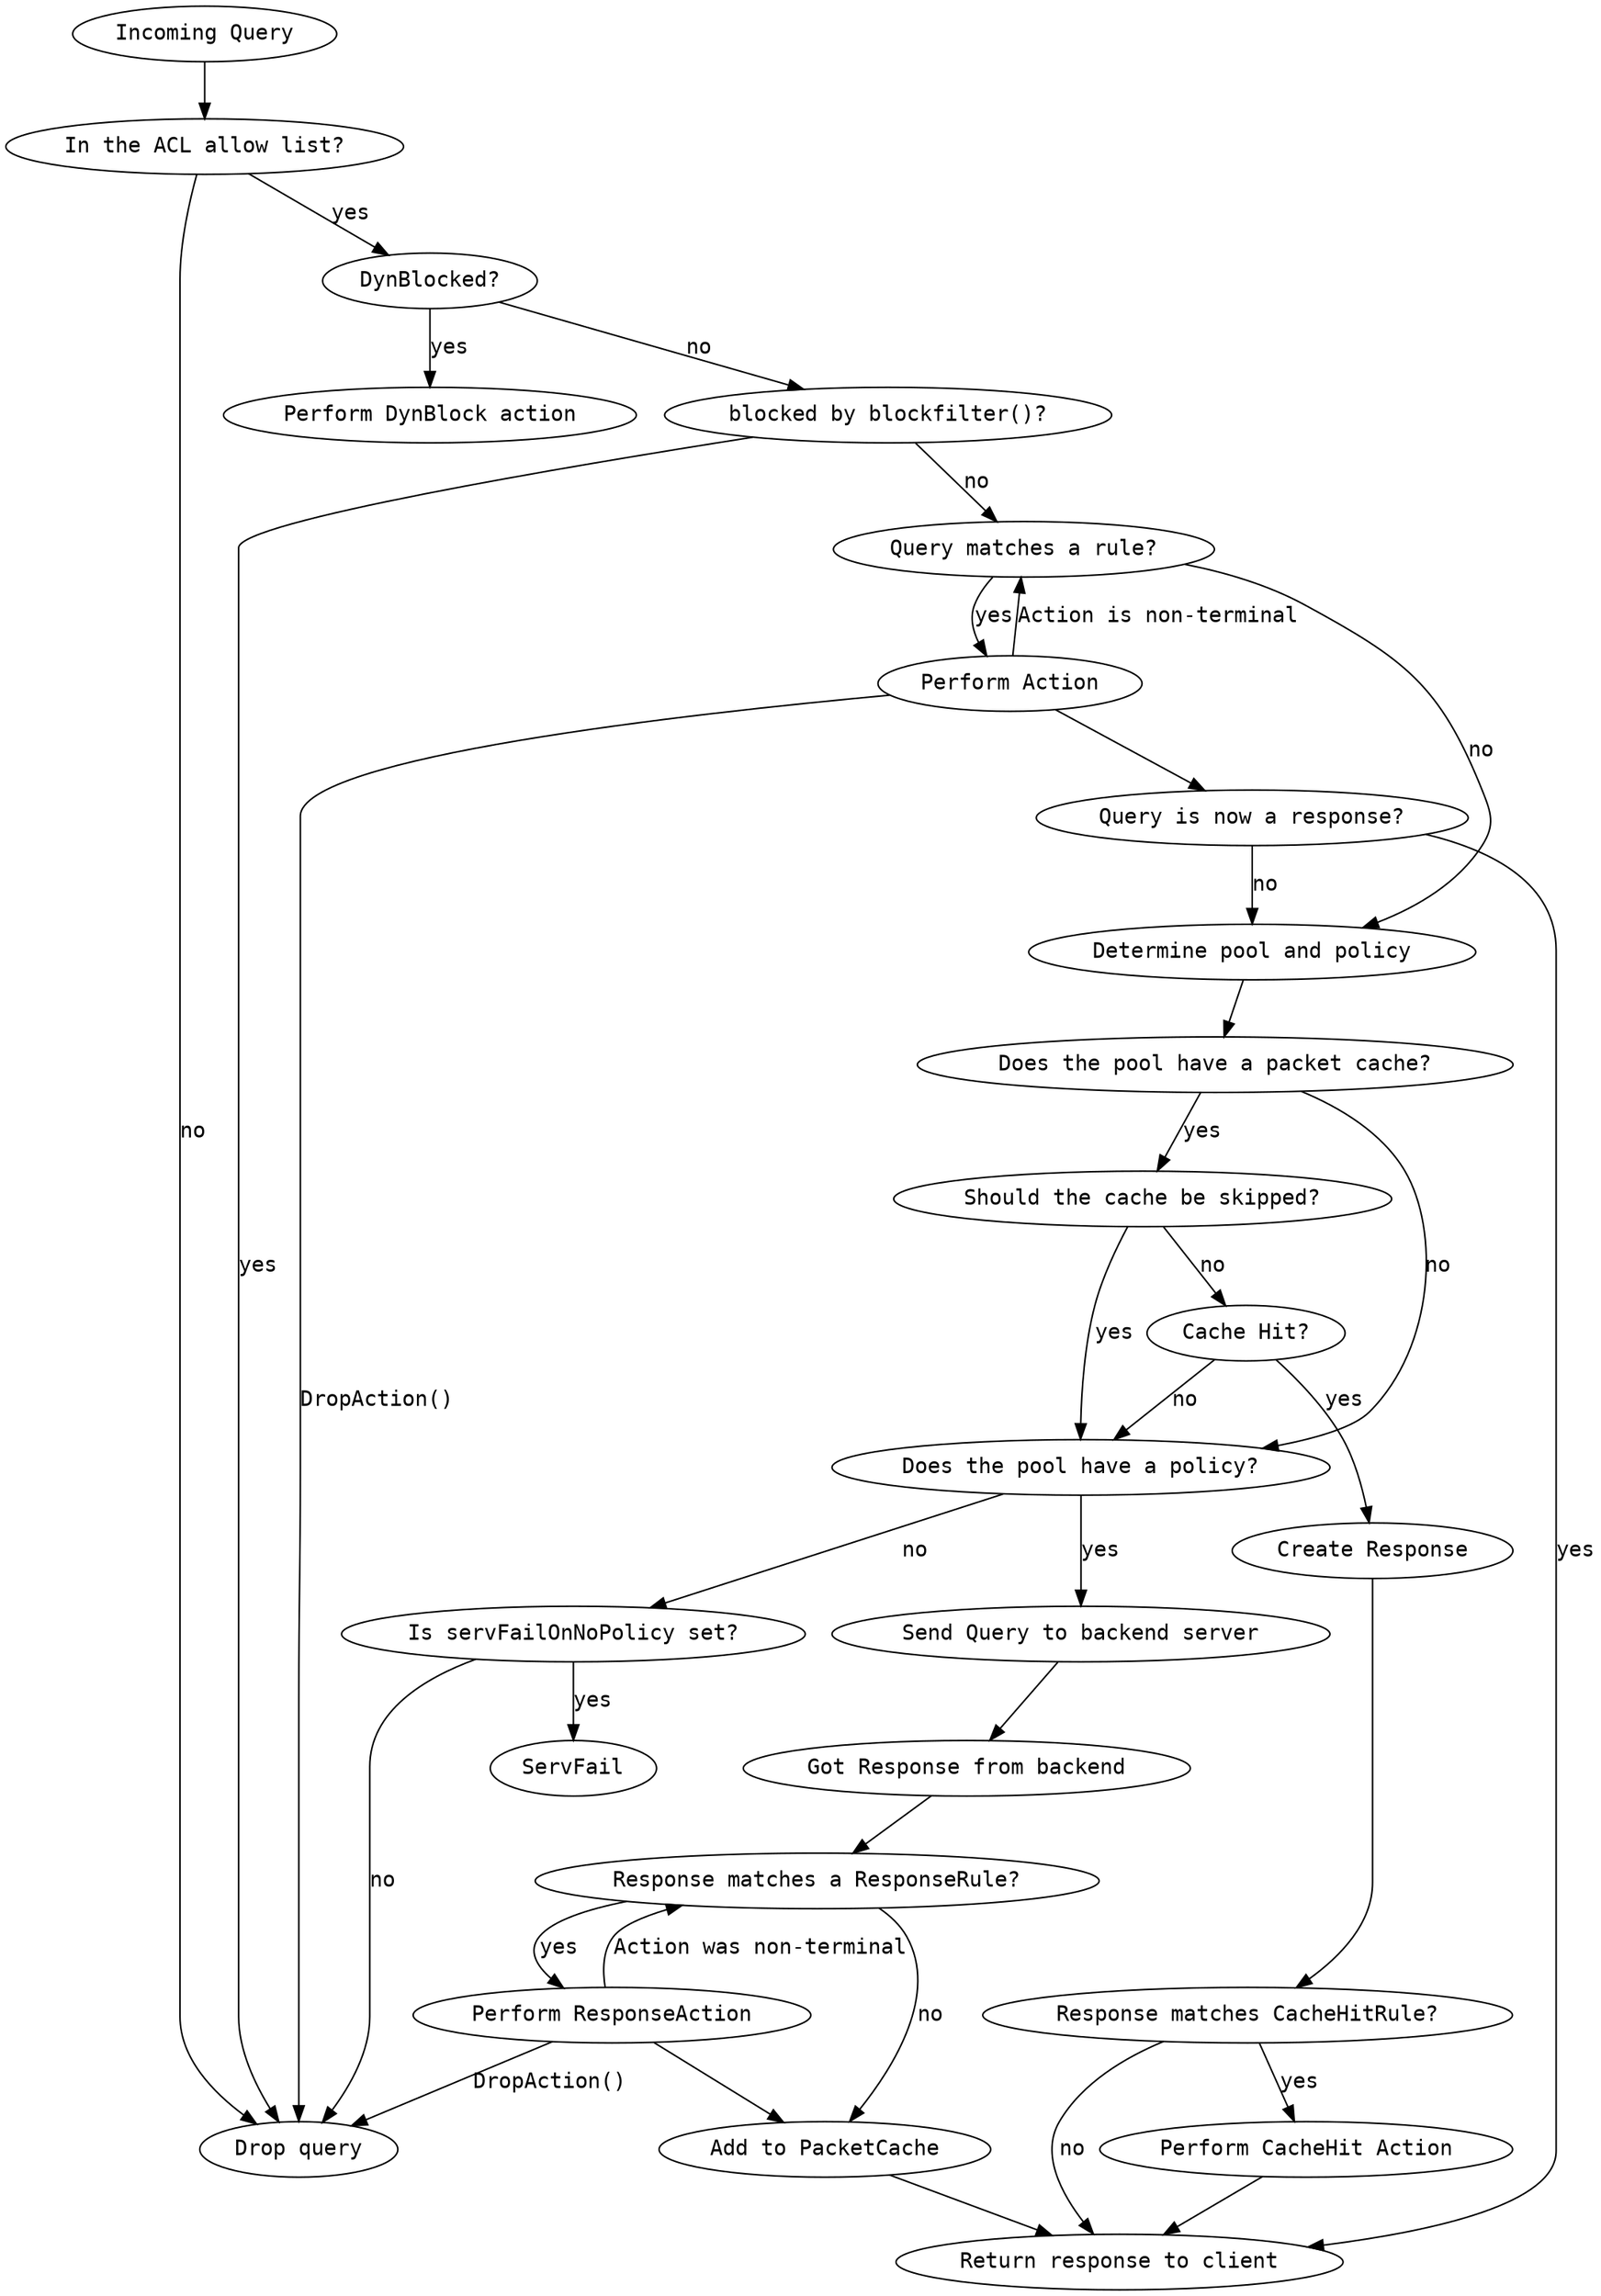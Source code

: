 digraph {
  graph [fontname = "monospace"];
  node [fontname = "monospace"];
  edge [fontname = "monospace"];

  Drop [label="Drop query"];

  Incoming_Query [label="Incoming Query"];

  Allowed_ACL [label="In the ACL allow list?"];

  Incoming_Query -> Allowed_ACL;
  Allowed_ACL -> Drop [label="no"];
  Allowed_ACL -> Dynamically_Blocked [label="yes"];

  Dynamically_Blocked [label="DynBlocked?"];
  Perform_DynBlock_Action [label="Perform DynBlock action"];
  BlockFilter [label="blocked by blockfilter()?"];
  MatchRules [label="Query matches a rule?"];


  Dynamically_Blocked -> Perform_DynBlock_Action [label="yes"];
  Dynamically_Blocked -> BlockFilter [label="no"];

  BlockFilter -> Drop [label="yes"];
  BlockFilter -> MatchRules [label="no"];

  MatchRules -> "Perform Action" [label="yes"];
  MatchRules -> DeterminePool [label="no"];
  DeterminePool [label="Determine pool and policy"];

  "Perform Action" -> IsResponse;
  "Perform Action" -> MatchRules [label="Action is non-terminal"];
  "Perform Action" -> Drop [label="DropAction()"];

  IsResponse [label="Query is now a response?"];

  IsResponse -> "Return response to client" [label="yes"];
  IsResponse -> DeterminePool [label="no"];

  HasCache [label="Does the pool have a packet cache?"];
  skipCache [label="Should the cache be skipped?"];

  DeterminePool -> HasCache;
  HasCache -> skipCache [label="yes"];
  HasCache -> HasPolicy [label="no"];

  skipCache -> HasPolicy [label="yes"];
  skipCache -> CacheHit [label="no"];

  CacheHit [label="Cache Hit?"];
  CacheHit -> MakeResponse [label="yes"];
  CacheHit -> HasPolicy [label="no"];

  MakeResponse [label="Create Response"];
  MatchCacheRespRule [label="Response matches CacheHitRule?"];
  MakeResponse -> MatchCacheRespRule;

  MatchCacheRespRule -> "Return response to client" [label="no"];
  MatchCacheRespRule -> "Perform CacheHit Action" [label="yes"];
  "Perform CacheHit Action" -> "Return response to client";

  HasPolicy [label="Does the pool have a policy?"];

  HasPolicy -> "Is servFailOnNoPolicy set?" [label="no"];
  "Is servFailOnNoPolicy set?" -> Drop [label="no"];
  "Is servFailOnNoPolicy set?" -> ServFail [label="yes"];

  HasPolicy -> "Send Query to backend server" [label="yes"];

  "Send Query to backend server" -> "Got Response from backend";

  RespRule [label="Response matches a ResponseRule?"];
  "Got Response from backend" -> RespRule;
  RespRule -> "Perform ResponseAction" [label="yes"];
  "Perform ResponseAction" -> RespRule [label="Action was non-terminal"];
  RespRule -> AddToCache [label="no"];
  "Perform ResponseAction" -> AddToCache;
  "Perform ResponseAction" -> Drop [label="DropAction()"];

  AddToCache [label="Add to PacketCache"];

  AddToCache -> "Return response to client";
}
